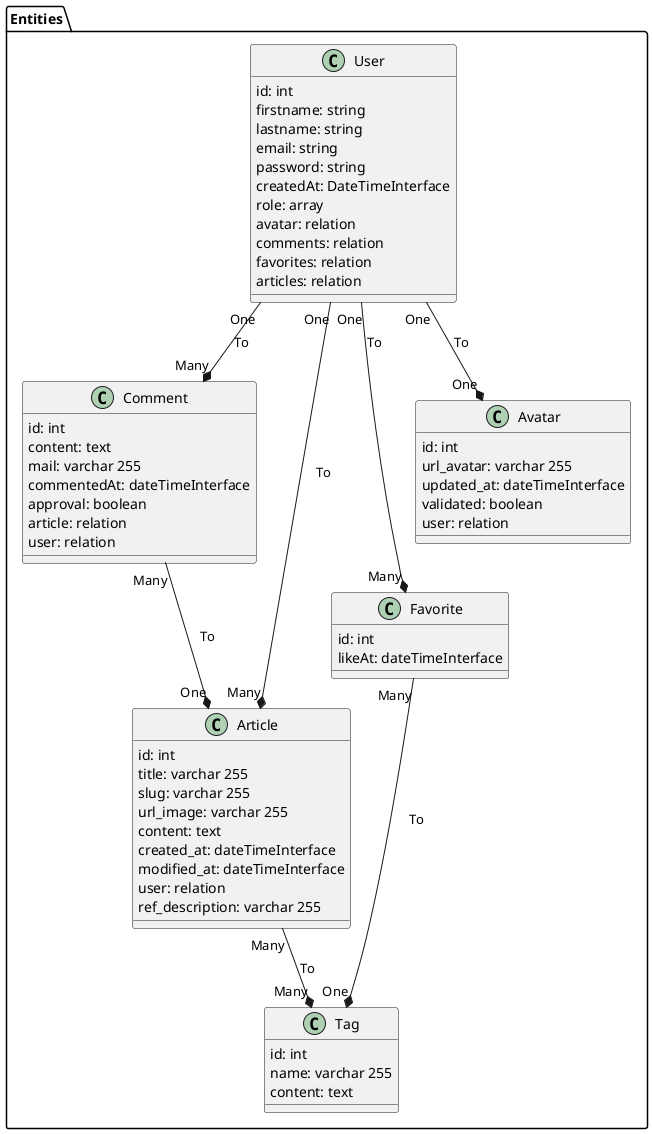 @startuml
package "Entities" #FFF {
    class User {
        {field} id: int
        {field} firstname: string
        {field} lastname: string
        {field} email: string
        {field} password: string
        {field} createdAt: DateTimeInterface
        {field} role: array
        {field} avatar: relation
        {field} comments: relation
        {field} favorites: relation
        {field} articles: relation
    }

    class Comment {
        {field} id: int
        {field} content: text
        {field} mail: varchar 255
        {field} commentedAt: dateTimeInterface
        {field} approval: boolean
        {field} article: relation
        {field} user: relation
    }

    class Favorite {
        {field} id: int
        {field} likeAt: dateTimeInterface
    }

    class Article {
        {field} id: int
        {field} title: varchar 255
        {field} slug: varchar 255
        {field} url_image: varchar 255
        {field} content: text
        {field} created_at: dateTimeInterface
        {field} modified_at: dateTimeInterface
        {field} user: relation
        {field} ref_description: varchar 255
    }

    class Tag {
        {field} id: int
        {field} name: varchar 255
        {field} content: text
    }

    class Avatar {
        {field} id: int
        {field} url_avatar: varchar 255
        {field} updated_at: dateTimeInterface
        {field} validated: boolean
        {field} user: relation
    }

    User "One" --* "Many" Article : To
    User "One" --* "Many" Comment : To
    User "One" --* "Many" Favorite : To
    User "One" --* "One" Avatar : To

    Favorite "Many" --* "One" Tag : To
    Article "Many" --* "Many" Tag : To

    Comment "Many" --* "One" Article : To
}
@enduml

